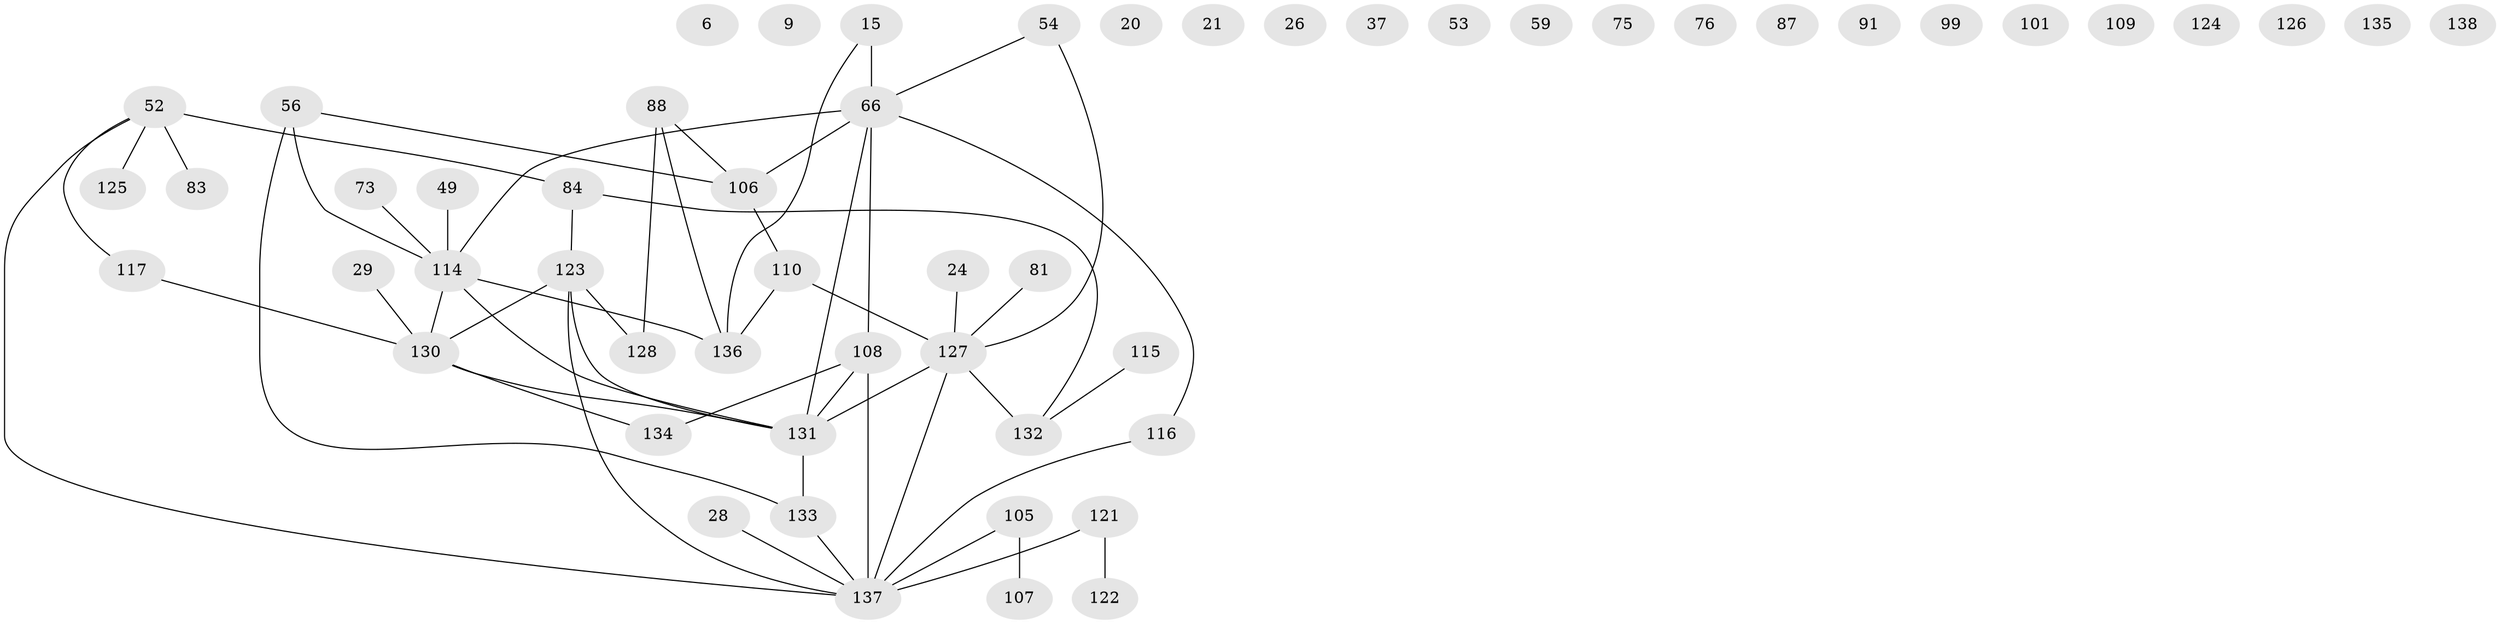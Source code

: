 // original degree distribution, {1: 0.2463768115942029, 3: 0.18115942028985507, 2: 0.2391304347826087, 4: 0.17391304347826086, 0: 0.11594202898550725, 7: 0.014492753623188406, 5: 0.021739130434782608, 6: 0.007246376811594203}
// Generated by graph-tools (version 1.1) at 2025/42/03/04/25 21:42:52]
// undirected, 55 vertices, 55 edges
graph export_dot {
graph [start="1"]
  node [color=gray90,style=filled];
  6;
  9;
  15 [super="+3"];
  20;
  21;
  24;
  26;
  28;
  29;
  37;
  49;
  52 [super="+33"];
  53;
  54 [super="+12"];
  56;
  59 [super="+8"];
  66 [super="+60"];
  73;
  75 [super="+68"];
  76;
  81;
  83;
  84;
  87;
  88;
  91 [super="+85"];
  99;
  101;
  105 [super="+1"];
  106 [super="+47"];
  107;
  108 [super="+2+36"];
  109;
  110 [super="+14+96"];
  114 [super="+82"];
  115;
  116;
  117 [super="+50+72"];
  121 [super="+95"];
  122 [super="+34"];
  123 [super="+90+112+69+118"];
  124;
  125;
  126;
  127 [super="+19+39+51+113"];
  128 [super="+63"];
  130 [super="+119+94"];
  131 [super="+111+38+97+77"];
  132 [super="+120"];
  133 [super="+44"];
  134 [super="+41+102"];
  135;
  136 [super="+61+129+55"];
  137 [super="+45+70+86+31"];
  138;
  15 -- 66 [weight=3];
  15 -- 136;
  24 -- 127;
  28 -- 137;
  29 -- 130;
  49 -- 114;
  52 -- 84 [weight=2];
  52 -- 125;
  52 -- 83;
  52 -- 117;
  52 -- 137;
  54 -- 127;
  54 -- 66;
  56 -- 106;
  56 -- 133 [weight=2];
  56 -- 114;
  66 -- 116;
  66 -- 114;
  66 -- 106;
  66 -- 108;
  66 -- 131;
  73 -- 114;
  81 -- 127;
  84 -- 123;
  84 -- 132;
  88 -- 128 [weight=2];
  88 -- 136;
  88 -- 106;
  105 -- 107;
  105 -- 137;
  106 -- 110;
  108 -- 137 [weight=2];
  108 -- 134;
  108 -- 131 [weight=2];
  110 -- 127 [weight=3];
  110 -- 136;
  114 -- 136;
  114 -- 130 [weight=2];
  114 -- 131;
  115 -- 132;
  116 -- 137;
  117 -- 130;
  121 -- 122;
  121 -- 137;
  123 -- 137;
  123 -- 130;
  123 -- 128;
  123 -- 131;
  127 -- 137 [weight=2];
  127 -- 131 [weight=3];
  127 -- 132 [weight=2];
  130 -- 131;
  130 -- 134;
  131 -- 133;
  133 -- 137 [weight=2];
}
